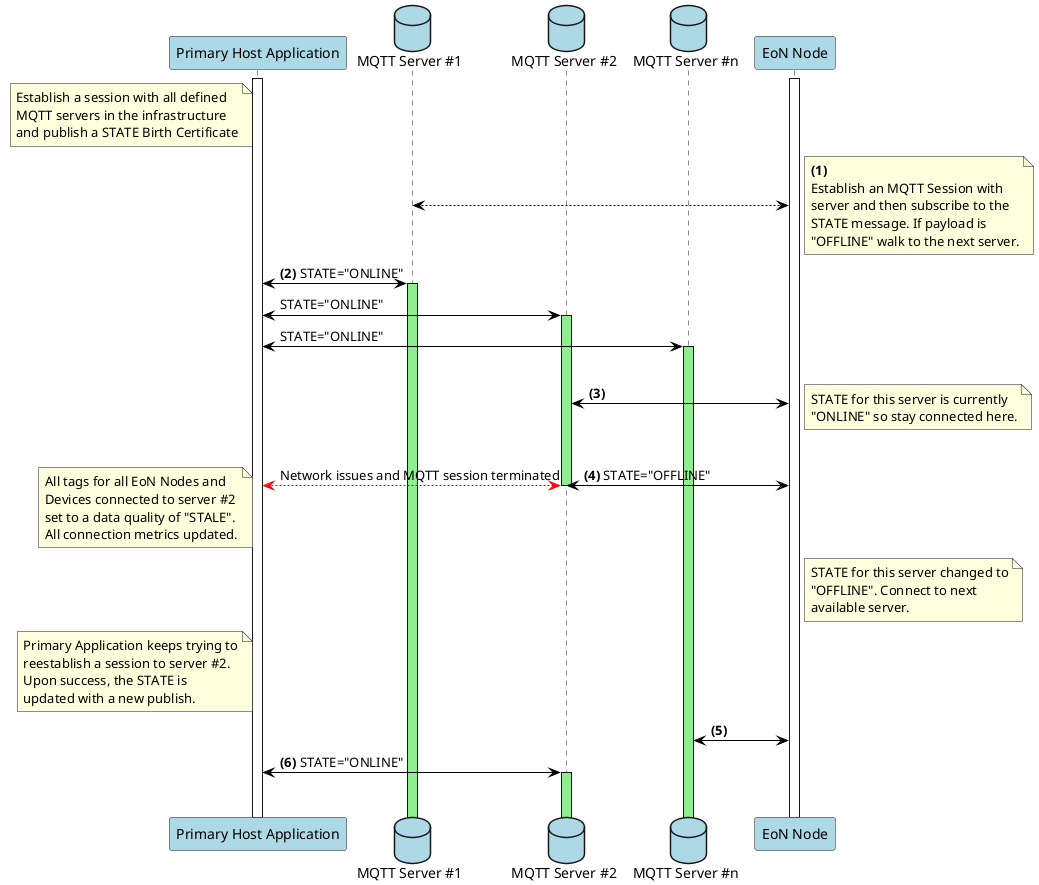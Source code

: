 @startuml
!pragma teoz true
participant "Primary Host Application" as PrimApp #lightblue
database "MQTT Server #1" as Server1 #lightblue
database "MQTT Server #2" as Server2 #lightblue
database "MQTT Server #n" as ServerN #lightblue
participant "EoN Node" as EoNNode #lightblue

activate PrimApp
activate EoNNode

note left of PrimApp
Establish a session with all defined
MQTT servers in the infrastructure
and publish a STATE Birth Certificate
end note

note right of EoNNode
**(1)**
Establish an MQTT Session with 
server and then subscribe to the
STATE message. If payload is
"OFFLINE" walk to the next server.
end note

& Server1 <-[#Black]-> EoNNode 

PrimApp <-[#Black]> Server1 : **(2)** STATE="ONLINE"
activate Server1 #LightGreen

PrimApp <-[#Black]> Server2 : STATE="ONLINE"
activate Server2 #LightGreen

PrimApp <-[#Black]> ServerN : STATE="ONLINE"
activate ServerN #LightGreen

|||

Server2 <-[#Black]> EoNNode : **(3)**
note right 
STATE for this server is currently
"ONLINE" so stay connected here.
end note

Server2-[hidden]->Server2

PrimApp <-[#Red]-> Server2 : Network issues and MQTT session terminated
note left
All tags for all EoN Nodes and
Devices connected to server #2
set to a data quality of "STALE".
All connection metrics updated.
end note
deactivate Server2 #Red
& Server2 <-[#Black]> EoNNode : **(4)** STATE="OFFLINE"
/note right of EoNNode
STATE for this server changed to
"OFFLINE". Connect to next 
available server.
end note


note left of PrimApp
Primary Application keeps trying to
reestablish a session to server #2.
Upon success, the STATE is 
updated with a new publish.
end note

ServerN <-[#Black]> EoNNode : **(5)**
PrimApp <-[#Black]> Server2 : **(6)** STATE="ONLINE"
activate Server2 #LightGreen

PrimApp-[hidden]->PrimApp

@enduml
